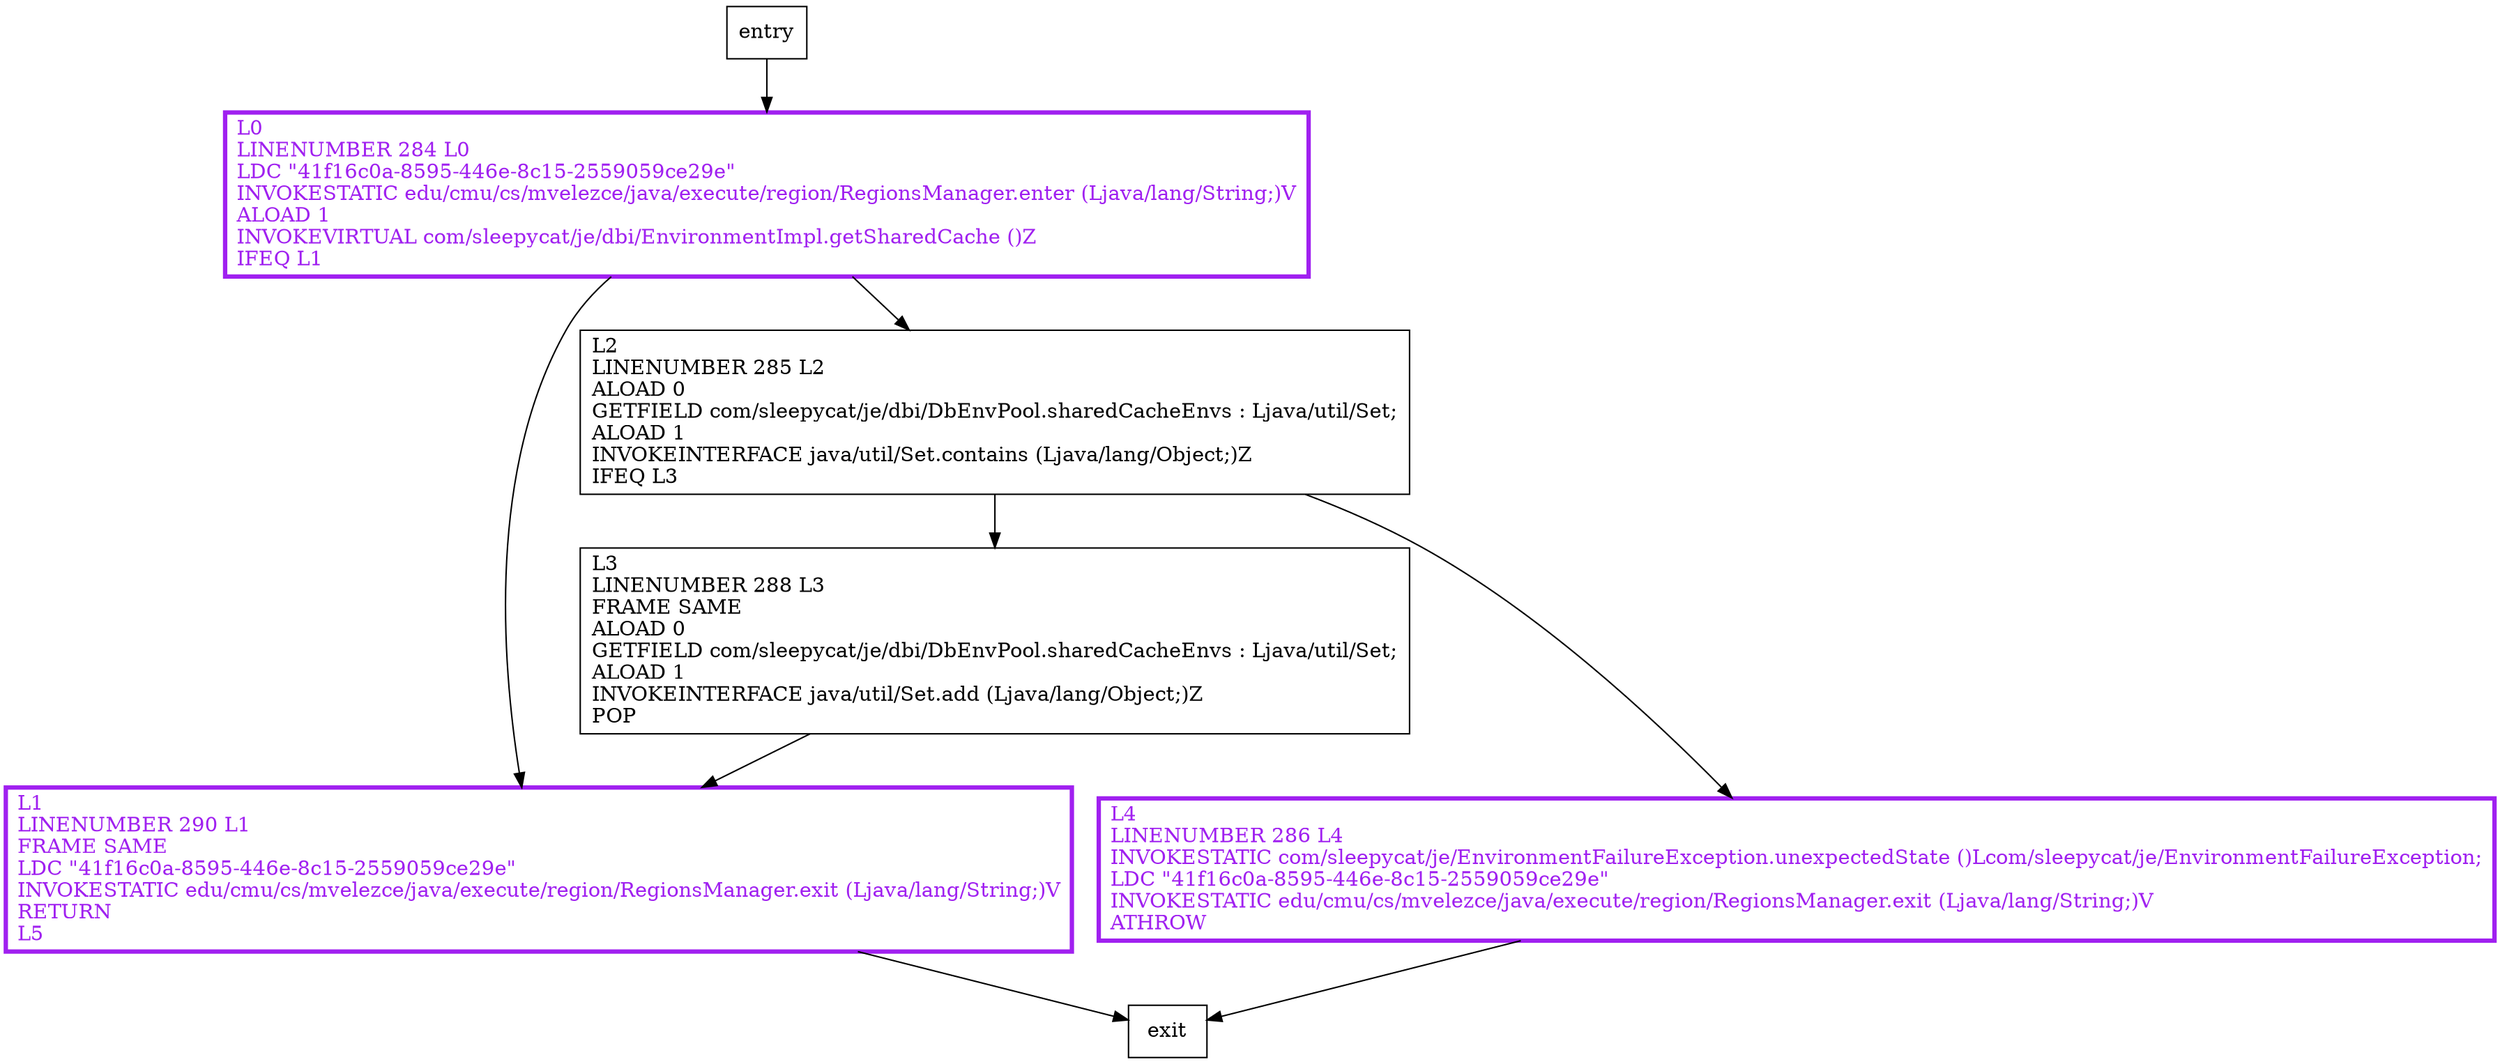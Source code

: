 digraph addToSharedCacheEnvs {
node [shape=record];
1098772353 [label="L4\lLINENUMBER 286 L4\lINVOKESTATIC com/sleepycat/je/EnvironmentFailureException.unexpectedState ()Lcom/sleepycat/je/EnvironmentFailureException;\lLDC \"41f16c0a-8595-446e-8c15-2559059ce29e\"\lINVOKESTATIC edu/cmu/cs/mvelezce/java/execute/region/RegionsManager.exit (Ljava/lang/String;)V\lATHROW\l"];
544145887 [label="L1\lLINENUMBER 290 L1\lFRAME SAME\lLDC \"41f16c0a-8595-446e-8c15-2559059ce29e\"\lINVOKESTATIC edu/cmu/cs/mvelezce/java/execute/region/RegionsManager.exit (Ljava/lang/String;)V\lRETURN\lL5\l"];
1488160882 [label="L0\lLINENUMBER 284 L0\lLDC \"41f16c0a-8595-446e-8c15-2559059ce29e\"\lINVOKESTATIC edu/cmu/cs/mvelezce/java/execute/region/RegionsManager.enter (Ljava/lang/String;)V\lALOAD 1\lINVOKEVIRTUAL com/sleepycat/je/dbi/EnvironmentImpl.getSharedCache ()Z\lIFEQ L1\l"];
1817987809 [label="L2\lLINENUMBER 285 L2\lALOAD 0\lGETFIELD com/sleepycat/je/dbi/DbEnvPool.sharedCacheEnvs : Ljava/util/Set;\lALOAD 1\lINVOKEINTERFACE java/util/Set.contains (Ljava/lang/Object;)Z\lIFEQ L3\l"];
88672066 [label="L3\lLINENUMBER 288 L3\lFRAME SAME\lALOAD 0\lGETFIELD com/sleepycat/je/dbi/DbEnvPool.sharedCacheEnvs : Ljava/util/Set;\lALOAD 1\lINVOKEINTERFACE java/util/Set.add (Ljava/lang/Object;)Z\lPOP\l"];
entry;
exit;
entry -> 1488160882
1098772353 -> exit
544145887 -> exit
1488160882 -> 544145887
1488160882 -> 1817987809
1817987809 -> 1098772353
1817987809 -> 88672066
88672066 -> 544145887
1098772353[fontcolor="purple", penwidth=3, color="purple"];
544145887[fontcolor="purple", penwidth=3, color="purple"];
1488160882[fontcolor="purple", penwidth=3, color="purple"];
}
